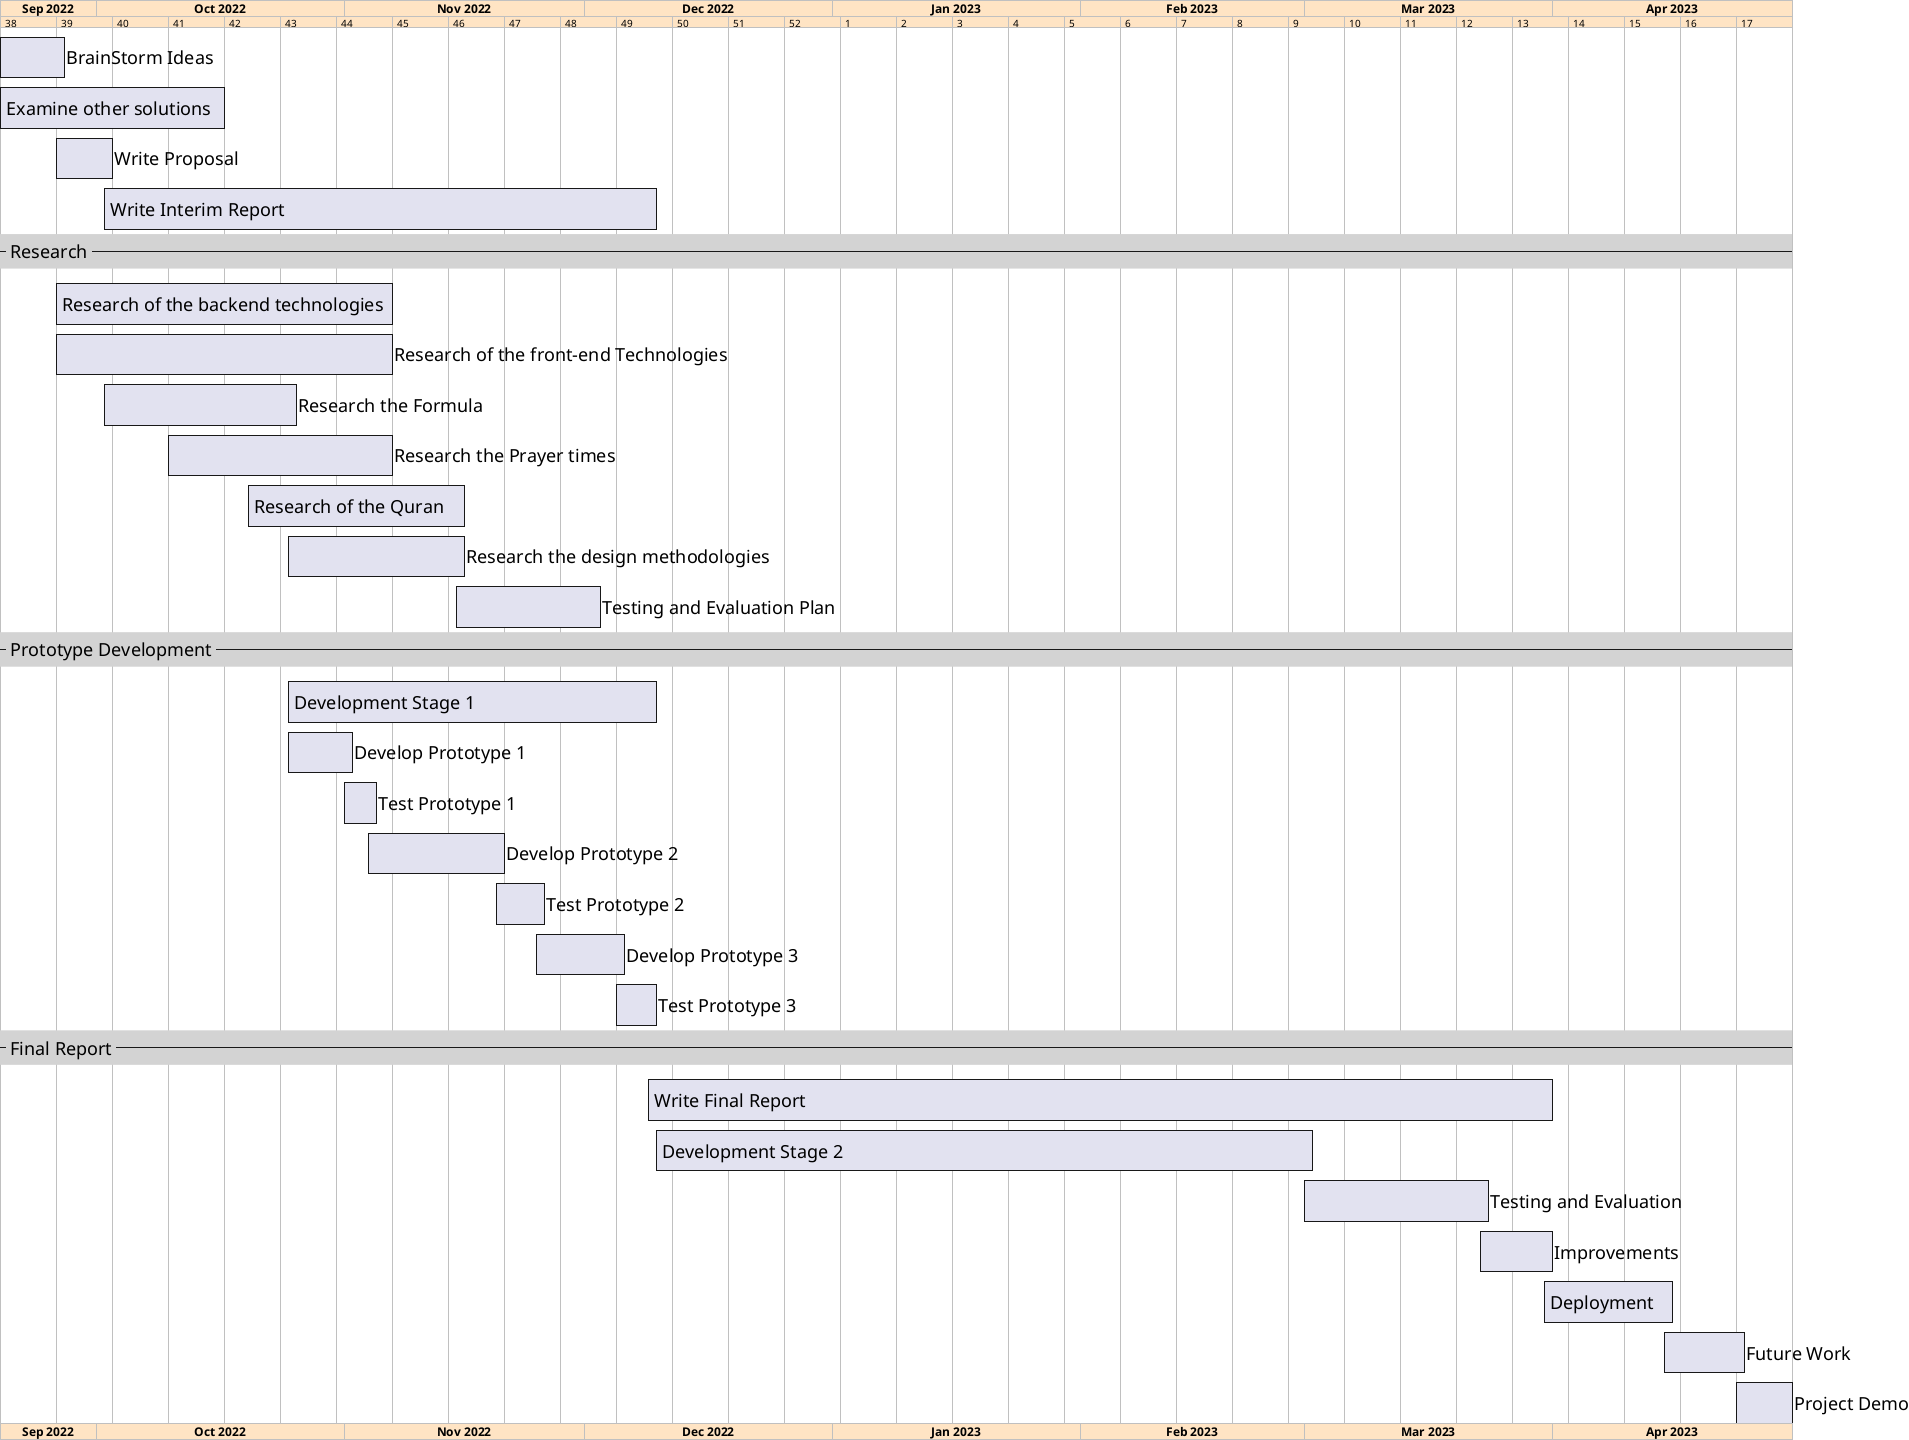 @startgantt

'configure the gantt chart
printscale weekly zoom 2

'styles
<style>
ganttDiagram{
    task{
        FontSize 18
        Margin 10 0 0 0
        Padding 8
    }
    timeline{
        BackgroundColor Bisque
    }
    separator{
        BackgroundColor LightGray
        FontSize 18
    }
}
</style>

Project starts 2022-09-19

[BrainStorm Ideas] starts 2022-09-19 and ends 2022-09-26

[Examine other solutions] lasts 4 weeks

[Write Proposal] starts at 2022-09-26 and ends 2022-10-02

[Write Interim Report] starts at 2022-10-02 and ends 2022-12-09

-- Research --

[Research of the backend technologies] starts 2022-09-26 and ends 2022-11-06

[Research of the front-end Technologies] starts 2022-09-26 and ends 2022-11-06

[Research the Formula] starts at 2022-10-02 and ends 2022-10-25

[Research the Prayer times] starts at 2022-10-10 and ends 2022-11-06

[Research of the Quran] starts at 2022-10-20 and ends 2022-11-15

[Research the design methodologies] starts at 2022-10-25 and ends 2022-11-15

[Testing and Evaluation Plan] starts at 2022-11-15 and ends 2022-12-02

-- Prototype Development --
[Development Stage 1] starts at 2022-10-25 and ends 2022-12-09

[Develop Prototype 1] starts at 2022-10-25 and ends 2022-11-01
[Test Prototype 1] starts at 2022-11-01 and ends 2022-11-04

[Develop Prototype 2] starts at 2022-11-04 and ends 2022-11-20
[Test Prototype 2] starts at 2022-11-20 and ends 2022-11-25

[Develop Prototype 3] starts at 2022-11-25 and ends 2022-12-05
[Test Prototype 3] starts at 2022-12-05 and ends 2022-12-09

-- Final Report --
[Write Final Report] starts at 2022-12-09 and ends 2023-03-31

[Development Stage 2] starts at 2022-12-10 and ends 2023-03-01

[Testing and Evaluation] starts at 2023-03-01 and ends 2023-03-23

[Improvements] starts at 2023-03-23 and ends 2023-03-31

[Deployment] starts at 2023-03-31 and ends 2023-04-15

[Future Work] starts at 2023-04-15 and ends 2023-04-24

[Project Demo] starts 2023-04-24 and lasts 1 week

@endgantt